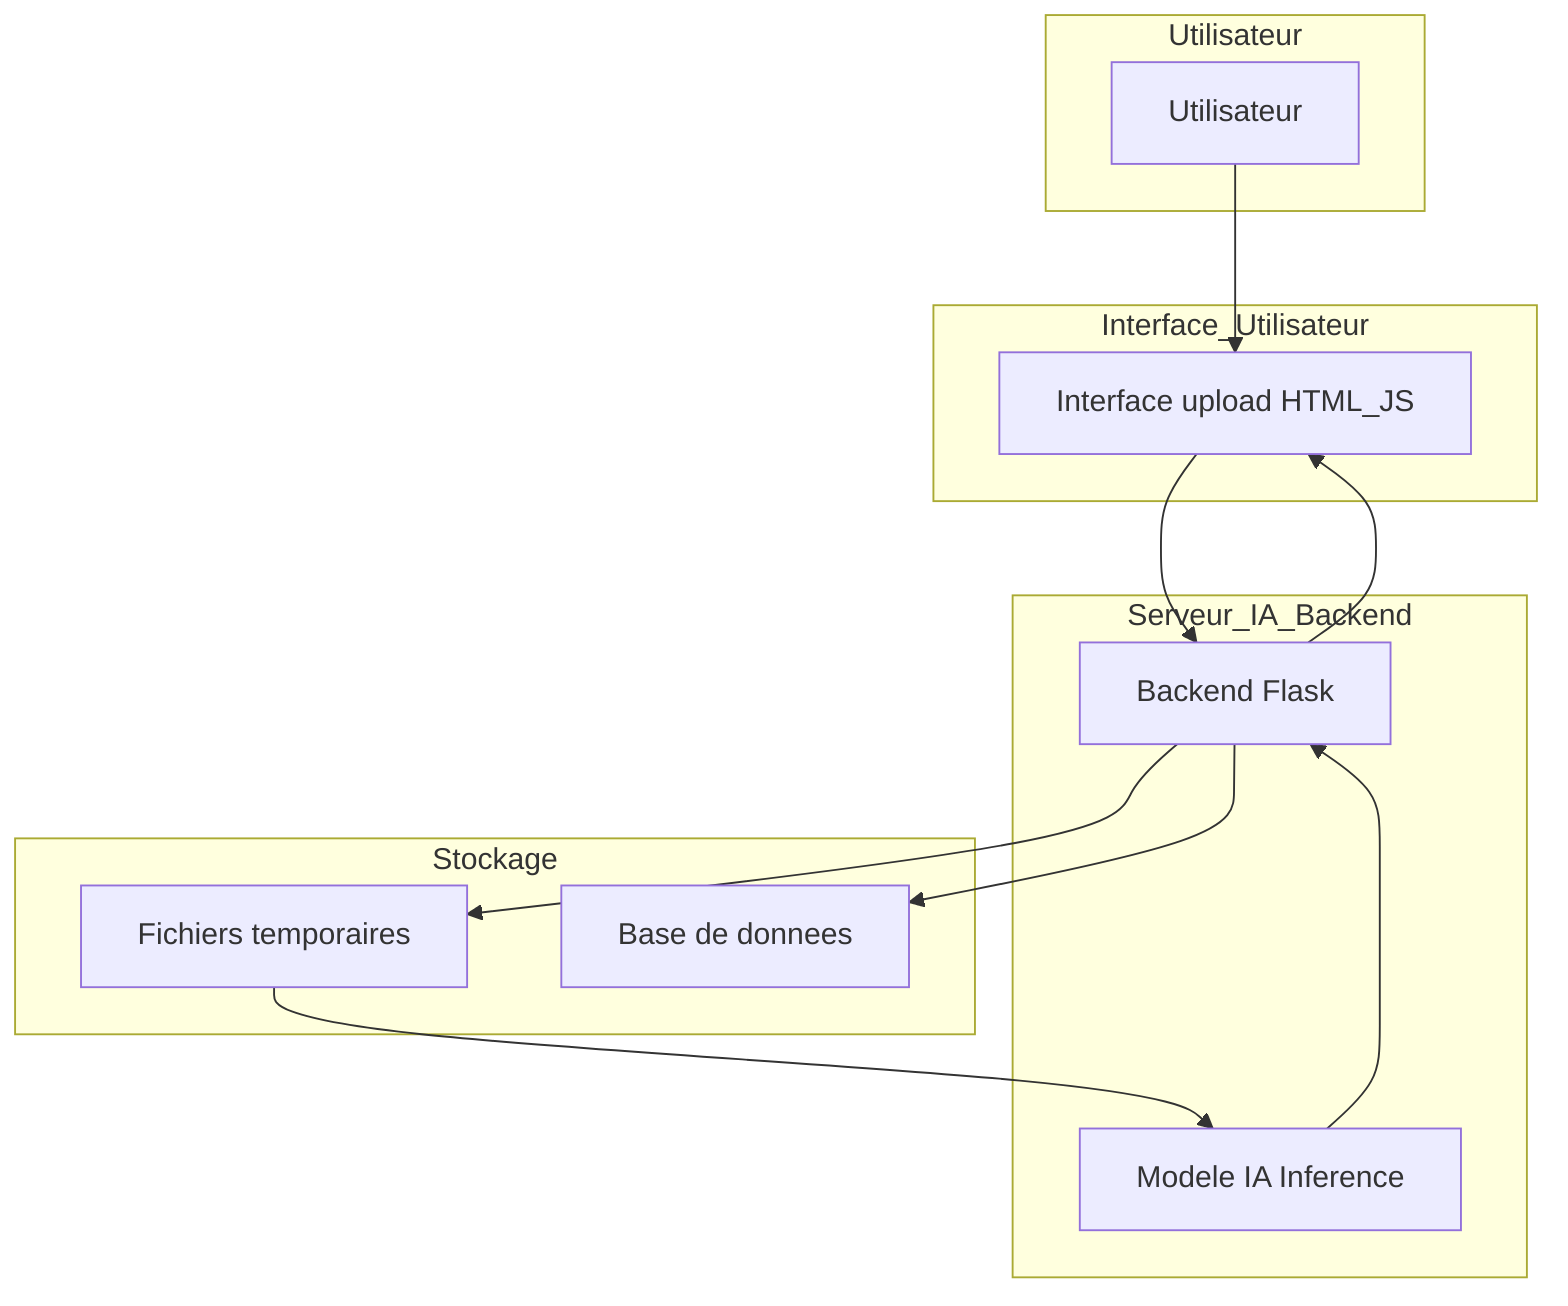 graph TD
    subgraph Utilisateur
        U[Utilisateur]
    end

    subgraph Interface_Utilisateur
        UI[Interface upload HTML_JS]
    end

    subgraph Serveur_IA_Backend
        BE[Backend Flask]
        MODEL[Modele IA Inference]
    end

    subgraph Stockage
        FS[Fichiers temporaires]
        DB[Base de donnees]
    end

    U --> UI
    UI --> BE
    BE --> FS
    FS --> MODEL
    MODEL --> BE
    BE --> UI
    BE --> DB